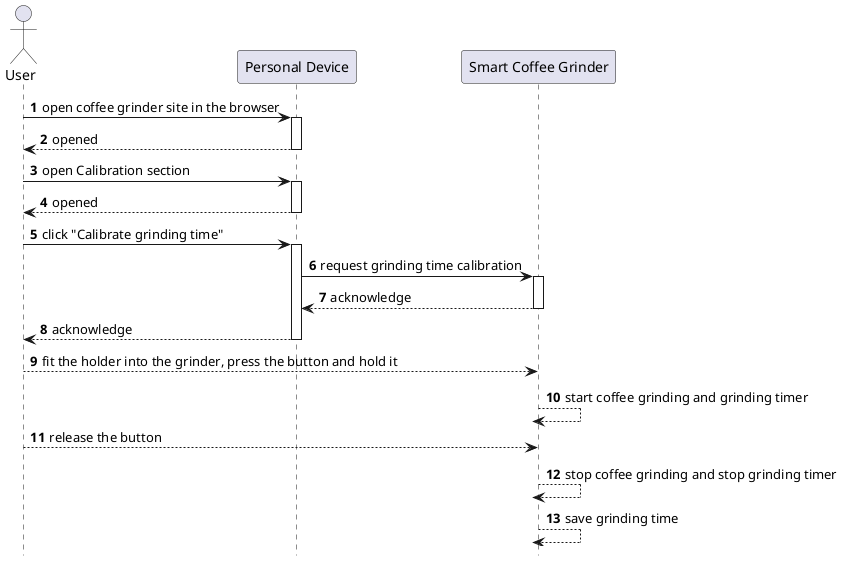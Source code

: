 @startuml
'https://plantuml.com/sequence-diagram

autonumber
autoactivate on
hide footbox

actor User
participant "Personal Device" as Device
participant "Smart Coffee Grinder" as Grinder

User -> Device : open coffee grinder site in the browser
return opened

User -> Device : open Calibration section
return opened

User -> Device : click "Calibrate grinding time"
Device -> Grinder : request grinding time calibration
return acknowledge
return acknowledge

User --> Grinder : fit the holder into the grinder, press the button and hold it
Grinder --> Grinder : start coffee grinding and grinding timer
User --> Grinder : release the button
Grinder --> Grinder : stop coffee grinding and stop grinding timer
Grinder --> Grinder : save grinding time

@enduml
